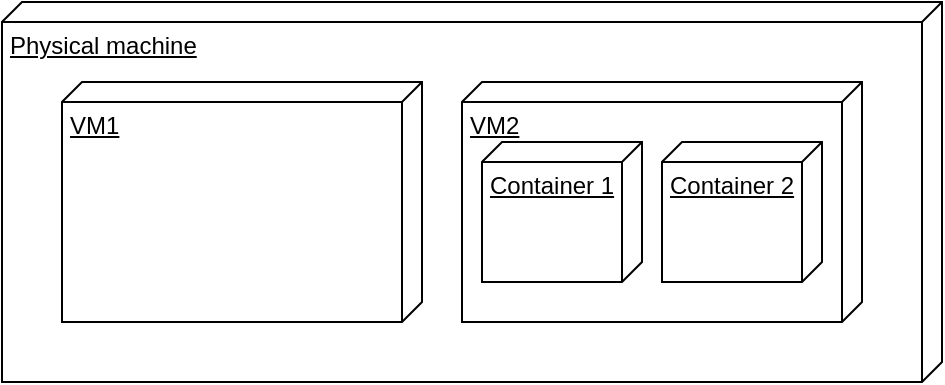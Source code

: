 <mxfile version="14.1.8" type="device"><diagram id="wDlIDx8G3ajw1qnby3N1" name="Page-1"><mxGraphModel dx="1106" dy="1003" grid="1" gridSize="10" guides="1" tooltips="1" connect="1" arrows="1" fold="1" page="1" pageScale="1" pageWidth="827" pageHeight="1169" math="0" shadow="0"><root><mxCell id="0"/><mxCell id="1" parent="0"/><mxCell id="3ZLgjxqEIvf72QawVhlC-1" value="Physical machine" style="verticalAlign=top;align=left;spacingTop=8;spacingLeft=2;spacingRight=12;shape=cube;size=10;direction=south;fontStyle=4;html=1;fontSize=12;" vertex="1" parent="1"><mxGeometry x="110" y="110" width="470" height="190" as="geometry"/></mxCell><mxCell id="3ZLgjxqEIvf72QawVhlC-2" value="VM1" style="verticalAlign=top;align=left;spacingTop=8;spacingLeft=2;spacingRight=12;shape=cube;size=10;direction=south;fontStyle=4;html=1;fontSize=12;" vertex="1" parent="1"><mxGeometry x="140" y="150" width="180" height="120" as="geometry"/></mxCell><mxCell id="3ZLgjxqEIvf72QawVhlC-3" value="VM2" style="verticalAlign=top;align=left;spacingTop=8;spacingLeft=2;spacingRight=12;shape=cube;size=10;direction=south;fontStyle=4;html=1;fontSize=12;" vertex="1" parent="1"><mxGeometry x="340" y="150" width="200" height="120" as="geometry"/></mxCell><mxCell id="3ZLgjxqEIvf72QawVhlC-4" value="Container 1" style="verticalAlign=top;align=left;spacingTop=8;spacingLeft=2;spacingRight=12;shape=cube;size=10;direction=south;fontStyle=4;html=1;fontSize=12;" vertex="1" parent="1"><mxGeometry x="350" y="180" width="80" height="70" as="geometry"/></mxCell><mxCell id="3ZLgjxqEIvf72QawVhlC-5" value="Container 2" style="verticalAlign=top;align=left;spacingTop=8;spacingLeft=2;spacingRight=12;shape=cube;size=10;direction=south;fontStyle=4;html=1;fontSize=12;" vertex="1" parent="1"><mxGeometry x="440" y="180" width="80" height="70" as="geometry"/></mxCell></root></mxGraphModel></diagram></mxfile>